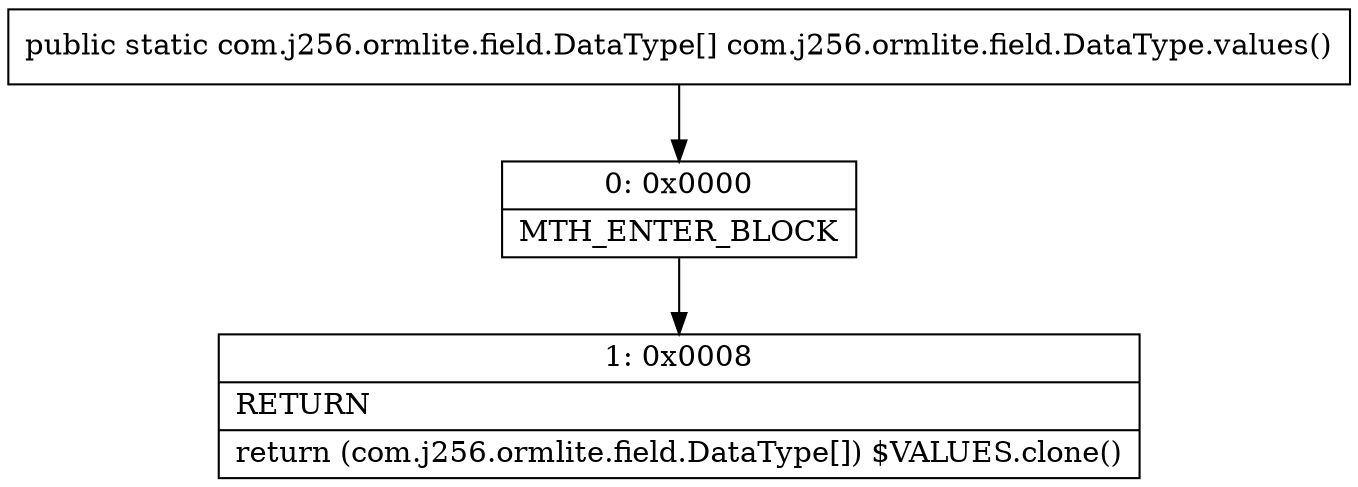 digraph "CFG forcom.j256.ormlite.field.DataType.values()[Lcom\/j256\/ormlite\/field\/DataType;" {
Node_0 [shape=record,label="{0\:\ 0x0000|MTH_ENTER_BLOCK\l}"];
Node_1 [shape=record,label="{1\:\ 0x0008|RETURN\l|return (com.j256.ormlite.field.DataType[]) $VALUES.clone()\l}"];
MethodNode[shape=record,label="{public static com.j256.ormlite.field.DataType[] com.j256.ormlite.field.DataType.values() }"];
MethodNode -> Node_0;
Node_0 -> Node_1;
}

